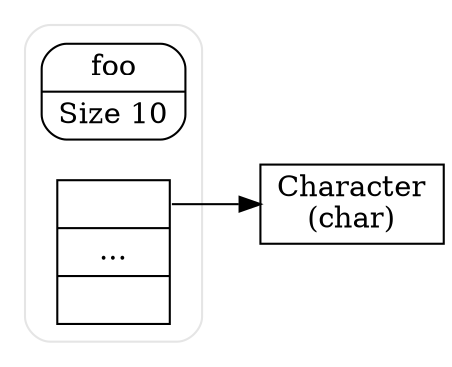 digraph g {
    rankdir=LR; 
    splines=line;
    graph[style="filled",color="gray60"];
    node [shape=record,style="filled", fillcolor="white"];
    subgraph cluster_2 {
		"node0" [
            label = "<f0> foo| <f1>Size 10";
            shape = "Mrecord";

        ];
		"node1" [
            label = "<f0>| <f1>...| <f2>";
            shape = "record";
            
        ];
        style=rounded;
        color=grey90;
	}
    "node2" [label = "Character\n(char)"];
    node1:f0 -> node2;
}
